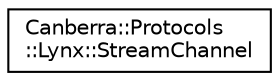 digraph "Graphical Class Hierarchy"
{
  edge [fontname="Helvetica",fontsize="10",labelfontname="Helvetica",labelfontsize="10"];
  node [fontname="Helvetica",fontsize="10",shape=record];
  rankdir="LR";
  Node0 [label="Canberra::Protocols\l::Lynx::StreamChannel",height=0.2,width=0.4,color="black", fillcolor="white", style="filled",URL="$d6/dea/class_canberra_1_1_protocols_1_1_lynx_1_1_stream_channel.html",tooltip="An instance of this class contains Lynx version 1.1 modifications. This instance specifically contain..."];
}
